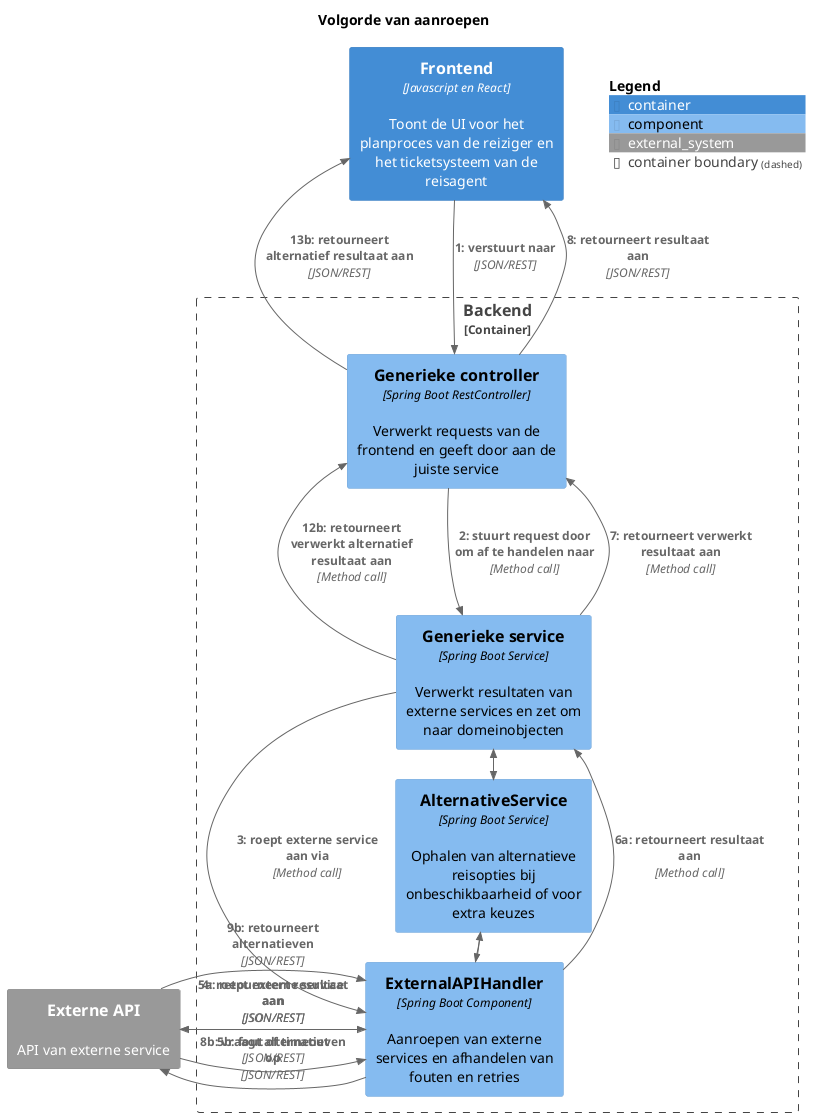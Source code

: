 @startuml
!include <C4/C4_Component.puml>
title Volgorde van aanroepen

LAYOUT_TOP_DOWN()
SHOW_PERSON_OUTLINE()

Container(frontend, "Frontend", "Javascript en React", "Toont de UI voor het planproces van de reiziger en het ticketsysteem van de reisagent")

Container_Boundary(backend, "Backend") {
    Component(controller, "Generieke controller", "Spring Boot RestController", "Verwerkt requests van de frontend en geeft door aan de juiste service")
    Component(service, "Generieke service", "Spring Boot Service", "Verwerkt resultaten van externe services en zet om naar domeinobjecten")
    Component(alternativeService, "AlternativeService", "Spring Boot Service", "Ophalen van alternatieve reisopties bij onbeschikbaarheid of voor extra keuzes")
    Component(apiHandler, "ExternalAPIHandler", "Spring Boot Component", "Aanroepen van externe services en afhandelen van fouten en retries")
}

System_Ext(api, "Externe API", "API van externe service")

Rel(frontend, controller, "1: verstuurt naar", "JSON/REST")
Rel(controller, service, "2: stuurt request door om af te handelen naar", "Method call")
Rel(service, apiHandler, "3: roept externe service aan via", "Method call")

Rel(apiHandler, api, "4: roept externe service aan", "JSON/REST")

' Generieke opties
Rel(api, apiHandler, "5a: retourneert resultaat aan", "JSON/REST")
Rel(apiHandler, service, "6a: retourneert resultaat aan", "Method call")
Rel(service, controller, "7: retourneert verwerkt resultaat aan", "Method call")
Rel_U(controller, frontend, "8: retourneert resultaat aan", "JSON/REST")

' Alternatieve opties
Rel_L(api, apiHandler, "5b: fout of timeout", "JSON/REST")
Rel_L(service, alternativeService, "6b: vraagt alternatieve reizen op", "Method call")
Rel_L(alternativeService, apiHandler, "7b: roept externe service opnieuw aan", "Method call")
Rel_L(apiHandler, api, "8b: vraagt alternatieven op", "JSON/REST")
Rel_L(api, apiHandler, "9b: retourneert alternatieven", "JSON/REST")
Rel_L(apiHandler, alternativeService, "10b: retourneert alternatieve reizen", "Method call")
Rel_L(alternativeService, service, "11b: retourneert alternatieven aan", "Method call")
Rel_L(service, controller, "12b: retourneert verwerkt alternatief resultaat aan", "Method call")
Rel_L(controller, frontend, "13b: retourneert alternatief resultaat aan", "JSON/REST")

SHOW_FLOATING_LEGEND()
@enduml

